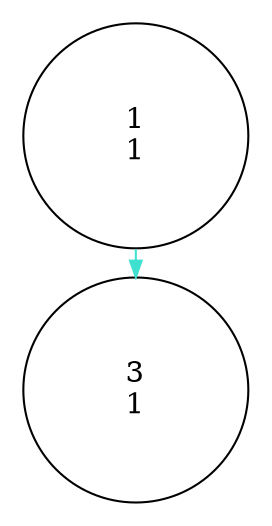 digraph G {
 nodesep=0.3;
 ranksep=0.2;
    margin=0.1;
 node[shape=circle width="1.5" height="1.5" fixed="true"];  edge [arrowsize=0.8];"1""1"[label="1\n1"]"1" -> "3"[color="#40e0d0"];
"3"[label="3\n1"]}